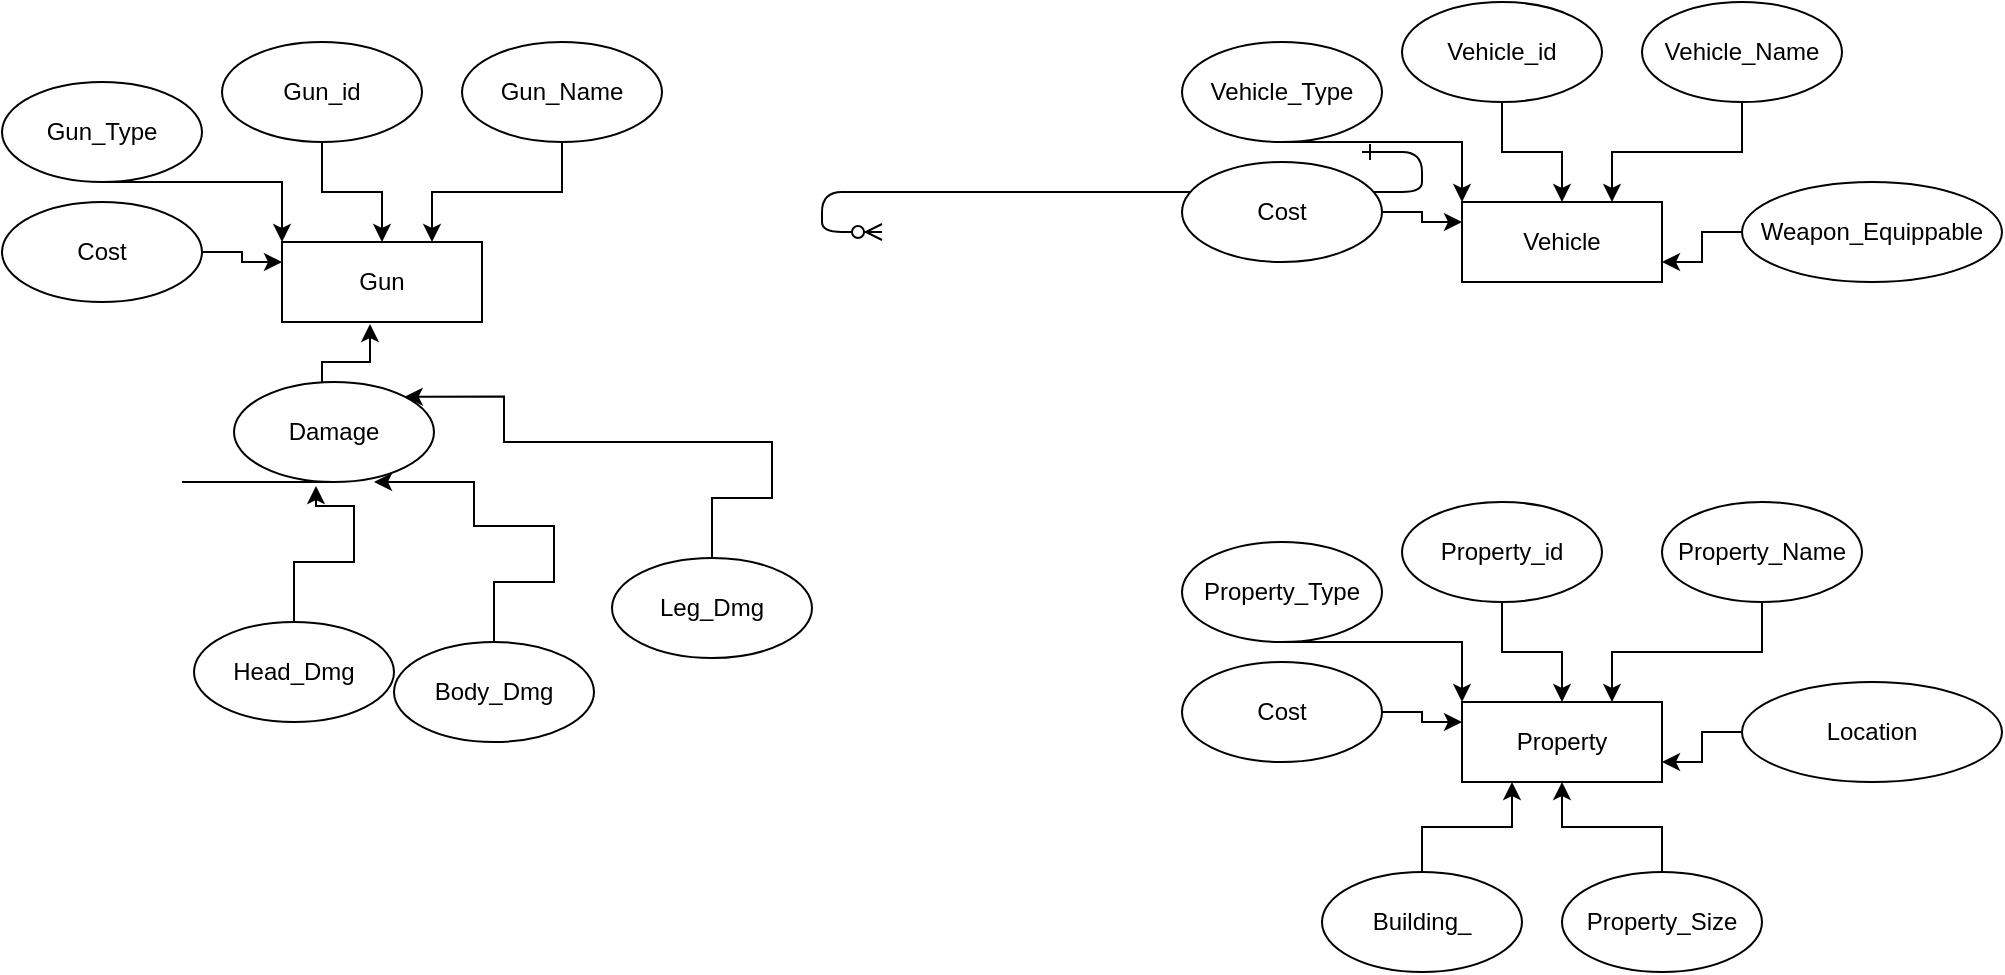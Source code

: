 <mxfile version="15.9.1" type="github">
  <diagram id="R2lEEEUBdFMjLlhIrx00" name="Page-1">
    <mxGraphModel dx="761" dy="516" grid="1" gridSize="10" guides="1" tooltips="1" connect="1" arrows="1" fold="1" page="1" pageScale="1" pageWidth="850" pageHeight="1100" math="0" shadow="0" extFonts="Permanent Marker^https://fonts.googleapis.com/css?family=Permanent+Marker">
      <root>
        <mxCell id="0" />
        <mxCell id="1" parent="0" />
        <mxCell id="C-vyLk0tnHw3VtMMgP7b-12" value="" style="edgeStyle=entityRelationEdgeStyle;endArrow=ERzeroToMany;startArrow=ERone;endFill=1;startFill=0;" parent="1" target="C-vyLk0tnHw3VtMMgP7b-17" edge="1">
          <mxGeometry width="100" height="100" relative="1" as="geometry">
            <mxPoint x="700" y="165" as="sourcePoint" />
            <mxPoint x="460" y="205" as="targetPoint" />
          </mxGeometry>
        </mxCell>
        <mxCell id="qchl_65KG_xpSbtckRRL-1" value="Gun" style="whiteSpace=wrap;html=1;align=center;" vertex="1" parent="1">
          <mxGeometry x="160" y="210" width="100" height="40" as="geometry" />
        </mxCell>
        <mxCell id="qchl_65KG_xpSbtckRRL-7" style="edgeStyle=orthogonalEdgeStyle;rounded=0;orthogonalLoop=1;jettySize=auto;html=1;" edge="1" parent="1" source="qchl_65KG_xpSbtckRRL-2" target="qchl_65KG_xpSbtckRRL-1">
          <mxGeometry relative="1" as="geometry" />
        </mxCell>
        <mxCell id="qchl_65KG_xpSbtckRRL-2" value="Gun_id" style="ellipse;whiteSpace=wrap;html=1;align=center;" vertex="1" parent="1">
          <mxGeometry x="130" y="110" width="100" height="50" as="geometry" />
        </mxCell>
        <mxCell id="qchl_65KG_xpSbtckRRL-8" style="edgeStyle=orthogonalEdgeStyle;rounded=0;orthogonalLoop=1;jettySize=auto;html=1;entryX=0.75;entryY=0;entryDx=0;entryDy=0;" edge="1" parent="1" source="qchl_65KG_xpSbtckRRL-9" target="qchl_65KG_xpSbtckRRL-1">
          <mxGeometry relative="1" as="geometry">
            <mxPoint x="330" y="210" as="targetPoint" />
          </mxGeometry>
        </mxCell>
        <mxCell id="qchl_65KG_xpSbtckRRL-9" value="Gun_Name" style="ellipse;whiteSpace=wrap;html=1;align=center;" vertex="1" parent="1">
          <mxGeometry x="250" y="110" width="100" height="50" as="geometry" />
        </mxCell>
        <mxCell id="qchl_65KG_xpSbtckRRL-10" style="edgeStyle=orthogonalEdgeStyle;rounded=0;orthogonalLoop=1;jettySize=auto;html=1;entryX=0;entryY=0;entryDx=0;entryDy=0;" edge="1" parent="1" source="qchl_65KG_xpSbtckRRL-11" target="qchl_65KG_xpSbtckRRL-1">
          <mxGeometry relative="1" as="geometry">
            <mxPoint x="100" y="230" as="targetPoint" />
            <Array as="points">
              <mxPoint x="160" y="180" />
            </Array>
          </mxGeometry>
        </mxCell>
        <mxCell id="qchl_65KG_xpSbtckRRL-11" value="Gun_Type" style="ellipse;whiteSpace=wrap;html=1;align=center;" vertex="1" parent="1">
          <mxGeometry x="20" y="130" width="100" height="50" as="geometry" />
        </mxCell>
        <mxCell id="qchl_65KG_xpSbtckRRL-12" style="edgeStyle=orthogonalEdgeStyle;rounded=0;orthogonalLoop=1;jettySize=auto;html=1;entryX=0;entryY=0.25;entryDx=0;entryDy=0;" edge="1" parent="1" source="qchl_65KG_xpSbtckRRL-13" target="qchl_65KG_xpSbtckRRL-1">
          <mxGeometry relative="1" as="geometry">
            <mxPoint x="100" y="290" as="targetPoint" />
          </mxGeometry>
        </mxCell>
        <mxCell id="qchl_65KG_xpSbtckRRL-13" value="Cost" style="ellipse;whiteSpace=wrap;html=1;align=center;" vertex="1" parent="1">
          <mxGeometry x="20" y="190" width="100" height="50" as="geometry" />
        </mxCell>
        <mxCell id="qchl_65KG_xpSbtckRRL-14" style="edgeStyle=orthogonalEdgeStyle;rounded=0;orthogonalLoop=1;jettySize=auto;html=1;entryX=0.44;entryY=1.025;entryDx=0;entryDy=0;entryPerimeter=0;" edge="1" parent="1" source="qchl_65KG_xpSbtckRRL-15" target="qchl_65KG_xpSbtckRRL-1">
          <mxGeometry relative="1" as="geometry">
            <mxPoint x="140" y="360" as="targetPoint" />
            <Array as="points">
              <mxPoint x="110" y="330" />
              <mxPoint x="180" y="330" />
              <mxPoint x="180" y="270" />
              <mxPoint x="204" y="270" />
            </Array>
          </mxGeometry>
        </mxCell>
        <mxCell id="qchl_65KG_xpSbtckRRL-15" value="Damage" style="ellipse;whiteSpace=wrap;html=1;align=center;" vertex="1" parent="1">
          <mxGeometry x="136" y="280" width="100" height="50" as="geometry" />
        </mxCell>
        <mxCell id="qchl_65KG_xpSbtckRRL-17" style="edgeStyle=orthogonalEdgeStyle;rounded=0;orthogonalLoop=1;jettySize=auto;html=1;entryX=0.41;entryY=1.04;entryDx=0;entryDy=0;entryPerimeter=0;" edge="1" parent="1" source="qchl_65KG_xpSbtckRRL-18" target="qchl_65KG_xpSbtckRRL-15">
          <mxGeometry relative="1" as="geometry">
            <mxPoint x="196" y="500" as="targetPoint" />
            <Array as="points">
              <mxPoint x="166" y="370" />
              <mxPoint x="196" y="370" />
              <mxPoint x="196" y="342" />
            </Array>
          </mxGeometry>
        </mxCell>
        <mxCell id="qchl_65KG_xpSbtckRRL-18" value="Head_Dmg" style="ellipse;whiteSpace=wrap;html=1;align=center;" vertex="1" parent="1">
          <mxGeometry x="116" y="400" width="100" height="50" as="geometry" />
        </mxCell>
        <mxCell id="qchl_65KG_xpSbtckRRL-19" style="edgeStyle=orthogonalEdgeStyle;rounded=0;orthogonalLoop=1;jettySize=auto;html=1;entryX=0.7;entryY=1;entryDx=0;entryDy=0;entryPerimeter=0;" edge="1" parent="1" source="qchl_65KG_xpSbtckRRL-20" target="qchl_65KG_xpSbtckRRL-15">
          <mxGeometry relative="1" as="geometry">
            <mxPoint x="327" y="352" as="targetPoint" />
            <Array as="points">
              <mxPoint x="266" y="380" />
              <mxPoint x="296" y="380" />
              <mxPoint x="296" y="352" />
              <mxPoint x="256" y="352" />
            </Array>
          </mxGeometry>
        </mxCell>
        <mxCell id="qchl_65KG_xpSbtckRRL-20" value="Body_Dmg" style="ellipse;whiteSpace=wrap;html=1;align=center;" vertex="1" parent="1">
          <mxGeometry x="216" y="410" width="100" height="50" as="geometry" />
        </mxCell>
        <mxCell id="qchl_65KG_xpSbtckRRL-21" style="edgeStyle=orthogonalEdgeStyle;rounded=0;orthogonalLoop=1;jettySize=auto;html=1;entryX=1;entryY=0;entryDx=0;entryDy=0;" edge="1" parent="1" source="qchl_65KG_xpSbtckRRL-22" target="qchl_65KG_xpSbtckRRL-15">
          <mxGeometry relative="1" as="geometry">
            <mxPoint x="436" y="310" as="targetPoint" />
            <Array as="points">
              <mxPoint x="375" y="338" />
              <mxPoint x="405" y="338" />
              <mxPoint x="405" y="310" />
              <mxPoint x="271" y="310" />
            </Array>
          </mxGeometry>
        </mxCell>
        <mxCell id="qchl_65KG_xpSbtckRRL-22" value="Leg_Dmg" style="ellipse;whiteSpace=wrap;html=1;align=center;" vertex="1" parent="1">
          <mxGeometry x="325" y="368" width="100" height="50" as="geometry" />
        </mxCell>
        <mxCell id="qchl_65KG_xpSbtckRRL-24" value="Vehicle" style="whiteSpace=wrap;html=1;align=center;" vertex="1" parent="1">
          <mxGeometry x="750" y="190" width="100" height="40" as="geometry" />
        </mxCell>
        <mxCell id="qchl_65KG_xpSbtckRRL-25" style="edgeStyle=orthogonalEdgeStyle;rounded=0;orthogonalLoop=1;jettySize=auto;html=1;" edge="1" parent="1" source="qchl_65KG_xpSbtckRRL-26" target="qchl_65KG_xpSbtckRRL-24">
          <mxGeometry relative="1" as="geometry" />
        </mxCell>
        <mxCell id="qchl_65KG_xpSbtckRRL-26" value="Vehicle_id" style="ellipse;whiteSpace=wrap;html=1;align=center;" vertex="1" parent="1">
          <mxGeometry x="720" y="90" width="100" height="50" as="geometry" />
        </mxCell>
        <mxCell id="qchl_65KG_xpSbtckRRL-27" style="edgeStyle=orthogonalEdgeStyle;rounded=0;orthogonalLoop=1;jettySize=auto;html=1;entryX=0.75;entryY=0;entryDx=0;entryDy=0;" edge="1" parent="1" source="qchl_65KG_xpSbtckRRL-28" target="qchl_65KG_xpSbtckRRL-24">
          <mxGeometry relative="1" as="geometry">
            <mxPoint x="920" y="190" as="targetPoint" />
          </mxGeometry>
        </mxCell>
        <mxCell id="qchl_65KG_xpSbtckRRL-28" value="Vehicle_Name" style="ellipse;whiteSpace=wrap;html=1;align=center;" vertex="1" parent="1">
          <mxGeometry x="840" y="90" width="100" height="50" as="geometry" />
        </mxCell>
        <mxCell id="qchl_65KG_xpSbtckRRL-29" style="edgeStyle=orthogonalEdgeStyle;rounded=0;orthogonalLoop=1;jettySize=auto;html=1;entryX=0;entryY=0;entryDx=0;entryDy=0;" edge="1" parent="1" source="qchl_65KG_xpSbtckRRL-30" target="qchl_65KG_xpSbtckRRL-24">
          <mxGeometry relative="1" as="geometry">
            <mxPoint x="690" y="210" as="targetPoint" />
            <Array as="points">
              <mxPoint x="750" y="160" />
            </Array>
          </mxGeometry>
        </mxCell>
        <mxCell id="qchl_65KG_xpSbtckRRL-30" value="Vehicle_Type" style="ellipse;whiteSpace=wrap;html=1;align=center;" vertex="1" parent="1">
          <mxGeometry x="610" y="110" width="100" height="50" as="geometry" />
        </mxCell>
        <mxCell id="qchl_65KG_xpSbtckRRL-31" style="edgeStyle=orthogonalEdgeStyle;rounded=0;orthogonalLoop=1;jettySize=auto;html=1;entryX=0;entryY=0.25;entryDx=0;entryDy=0;" edge="1" parent="1" source="qchl_65KG_xpSbtckRRL-32" target="qchl_65KG_xpSbtckRRL-24">
          <mxGeometry relative="1" as="geometry">
            <mxPoint x="690" y="270" as="targetPoint" />
          </mxGeometry>
        </mxCell>
        <mxCell id="qchl_65KG_xpSbtckRRL-32" value="Cost" style="ellipse;whiteSpace=wrap;html=1;align=center;" vertex="1" parent="1">
          <mxGeometry x="610" y="170" width="100" height="50" as="geometry" />
        </mxCell>
        <mxCell id="qchl_65KG_xpSbtckRRL-41" style="edgeStyle=orthogonalEdgeStyle;rounded=0;orthogonalLoop=1;jettySize=auto;html=1;entryX=1;entryY=0.75;entryDx=0;entryDy=0;" edge="1" parent="1" source="qchl_65KG_xpSbtckRRL-42" target="qchl_65KG_xpSbtckRRL-24">
          <mxGeometry relative="1" as="geometry">
            <mxPoint x="1030" y="210" as="targetPoint" />
          </mxGeometry>
        </mxCell>
        <mxCell id="qchl_65KG_xpSbtckRRL-42" value="Weapon_Equippable" style="ellipse;whiteSpace=wrap;html=1;align=center;" vertex="1" parent="1">
          <mxGeometry x="890" y="180" width="130" height="50" as="geometry" />
        </mxCell>
        <mxCell id="qchl_65KG_xpSbtckRRL-43" value="Property" style="whiteSpace=wrap;html=1;align=center;" vertex="1" parent="1">
          <mxGeometry x="750" y="440" width="100" height="40" as="geometry" />
        </mxCell>
        <mxCell id="qchl_65KG_xpSbtckRRL-44" style="edgeStyle=orthogonalEdgeStyle;rounded=0;orthogonalLoop=1;jettySize=auto;html=1;" edge="1" parent="1" source="qchl_65KG_xpSbtckRRL-45" target="qchl_65KG_xpSbtckRRL-43">
          <mxGeometry relative="1" as="geometry" />
        </mxCell>
        <mxCell id="qchl_65KG_xpSbtckRRL-45" value="Property_id" style="ellipse;whiteSpace=wrap;html=1;align=center;" vertex="1" parent="1">
          <mxGeometry x="720" y="340" width="100" height="50" as="geometry" />
        </mxCell>
        <mxCell id="qchl_65KG_xpSbtckRRL-46" style="edgeStyle=orthogonalEdgeStyle;rounded=0;orthogonalLoop=1;jettySize=auto;html=1;entryX=0.75;entryY=0;entryDx=0;entryDy=0;" edge="1" parent="1" source="qchl_65KG_xpSbtckRRL-47" target="qchl_65KG_xpSbtckRRL-43">
          <mxGeometry relative="1" as="geometry">
            <mxPoint x="920" y="440" as="targetPoint" />
          </mxGeometry>
        </mxCell>
        <mxCell id="qchl_65KG_xpSbtckRRL-47" value="Property_Name" style="ellipse;whiteSpace=wrap;html=1;align=center;" vertex="1" parent="1">
          <mxGeometry x="850" y="340" width="100" height="50" as="geometry" />
        </mxCell>
        <mxCell id="qchl_65KG_xpSbtckRRL-48" style="edgeStyle=orthogonalEdgeStyle;rounded=0;orthogonalLoop=1;jettySize=auto;html=1;entryX=0;entryY=0;entryDx=0;entryDy=0;" edge="1" parent="1" source="qchl_65KG_xpSbtckRRL-49" target="qchl_65KG_xpSbtckRRL-43">
          <mxGeometry relative="1" as="geometry">
            <mxPoint x="690" y="460" as="targetPoint" />
            <Array as="points">
              <mxPoint x="750" y="410" />
            </Array>
          </mxGeometry>
        </mxCell>
        <mxCell id="qchl_65KG_xpSbtckRRL-49" value="Property_Type" style="ellipse;whiteSpace=wrap;html=1;align=center;" vertex="1" parent="1">
          <mxGeometry x="610" y="360" width="100" height="50" as="geometry" />
        </mxCell>
        <mxCell id="qchl_65KG_xpSbtckRRL-50" style="edgeStyle=orthogonalEdgeStyle;rounded=0;orthogonalLoop=1;jettySize=auto;html=1;entryX=0;entryY=0.25;entryDx=0;entryDy=0;" edge="1" parent="1" source="qchl_65KG_xpSbtckRRL-51" target="qchl_65KG_xpSbtckRRL-43">
          <mxGeometry relative="1" as="geometry">
            <mxPoint x="690" y="520" as="targetPoint" />
          </mxGeometry>
        </mxCell>
        <mxCell id="qchl_65KG_xpSbtckRRL-51" value="Cost" style="ellipse;whiteSpace=wrap;html=1;align=center;" vertex="1" parent="1">
          <mxGeometry x="610" y="420" width="100" height="50" as="geometry" />
        </mxCell>
        <mxCell id="qchl_65KG_xpSbtckRRL-52" style="edgeStyle=orthogonalEdgeStyle;rounded=0;orthogonalLoop=1;jettySize=auto;html=1;entryX=1;entryY=0.75;entryDx=0;entryDy=0;" edge="1" parent="1" source="qchl_65KG_xpSbtckRRL-53" target="qchl_65KG_xpSbtckRRL-43">
          <mxGeometry relative="1" as="geometry">
            <mxPoint x="1030" y="460" as="targetPoint" />
          </mxGeometry>
        </mxCell>
        <mxCell id="qchl_65KG_xpSbtckRRL-53" value="Location" style="ellipse;whiteSpace=wrap;html=1;align=center;" vertex="1" parent="1">
          <mxGeometry x="890" y="430" width="130" height="50" as="geometry" />
        </mxCell>
        <mxCell id="qchl_65KG_xpSbtckRRL-55" style="edgeStyle=orthogonalEdgeStyle;rounded=0;orthogonalLoop=1;jettySize=auto;html=1;" edge="1" parent="1" source="qchl_65KG_xpSbtckRRL-54" target="qchl_65KG_xpSbtckRRL-43">
          <mxGeometry relative="1" as="geometry" />
        </mxCell>
        <mxCell id="qchl_65KG_xpSbtckRRL-54" value="Property_Size" style="ellipse;whiteSpace=wrap;html=1;align=center;" vertex="1" parent="1">
          <mxGeometry x="800" y="525" width="100" height="50" as="geometry" />
        </mxCell>
        <mxCell id="qchl_65KG_xpSbtckRRL-57" style="edgeStyle=orthogonalEdgeStyle;rounded=0;orthogonalLoop=1;jettySize=auto;html=1;entryX=0.25;entryY=1;entryDx=0;entryDy=0;" edge="1" parent="1" source="qchl_65KG_xpSbtckRRL-56" target="qchl_65KG_xpSbtckRRL-43">
          <mxGeometry relative="1" as="geometry" />
        </mxCell>
        <mxCell id="qchl_65KG_xpSbtckRRL-56" value="Building_" style="ellipse;whiteSpace=wrap;html=1;align=center;" vertex="1" parent="1">
          <mxGeometry x="680" y="525" width="100" height="50" as="geometry" />
        </mxCell>
      </root>
    </mxGraphModel>
  </diagram>
</mxfile>
